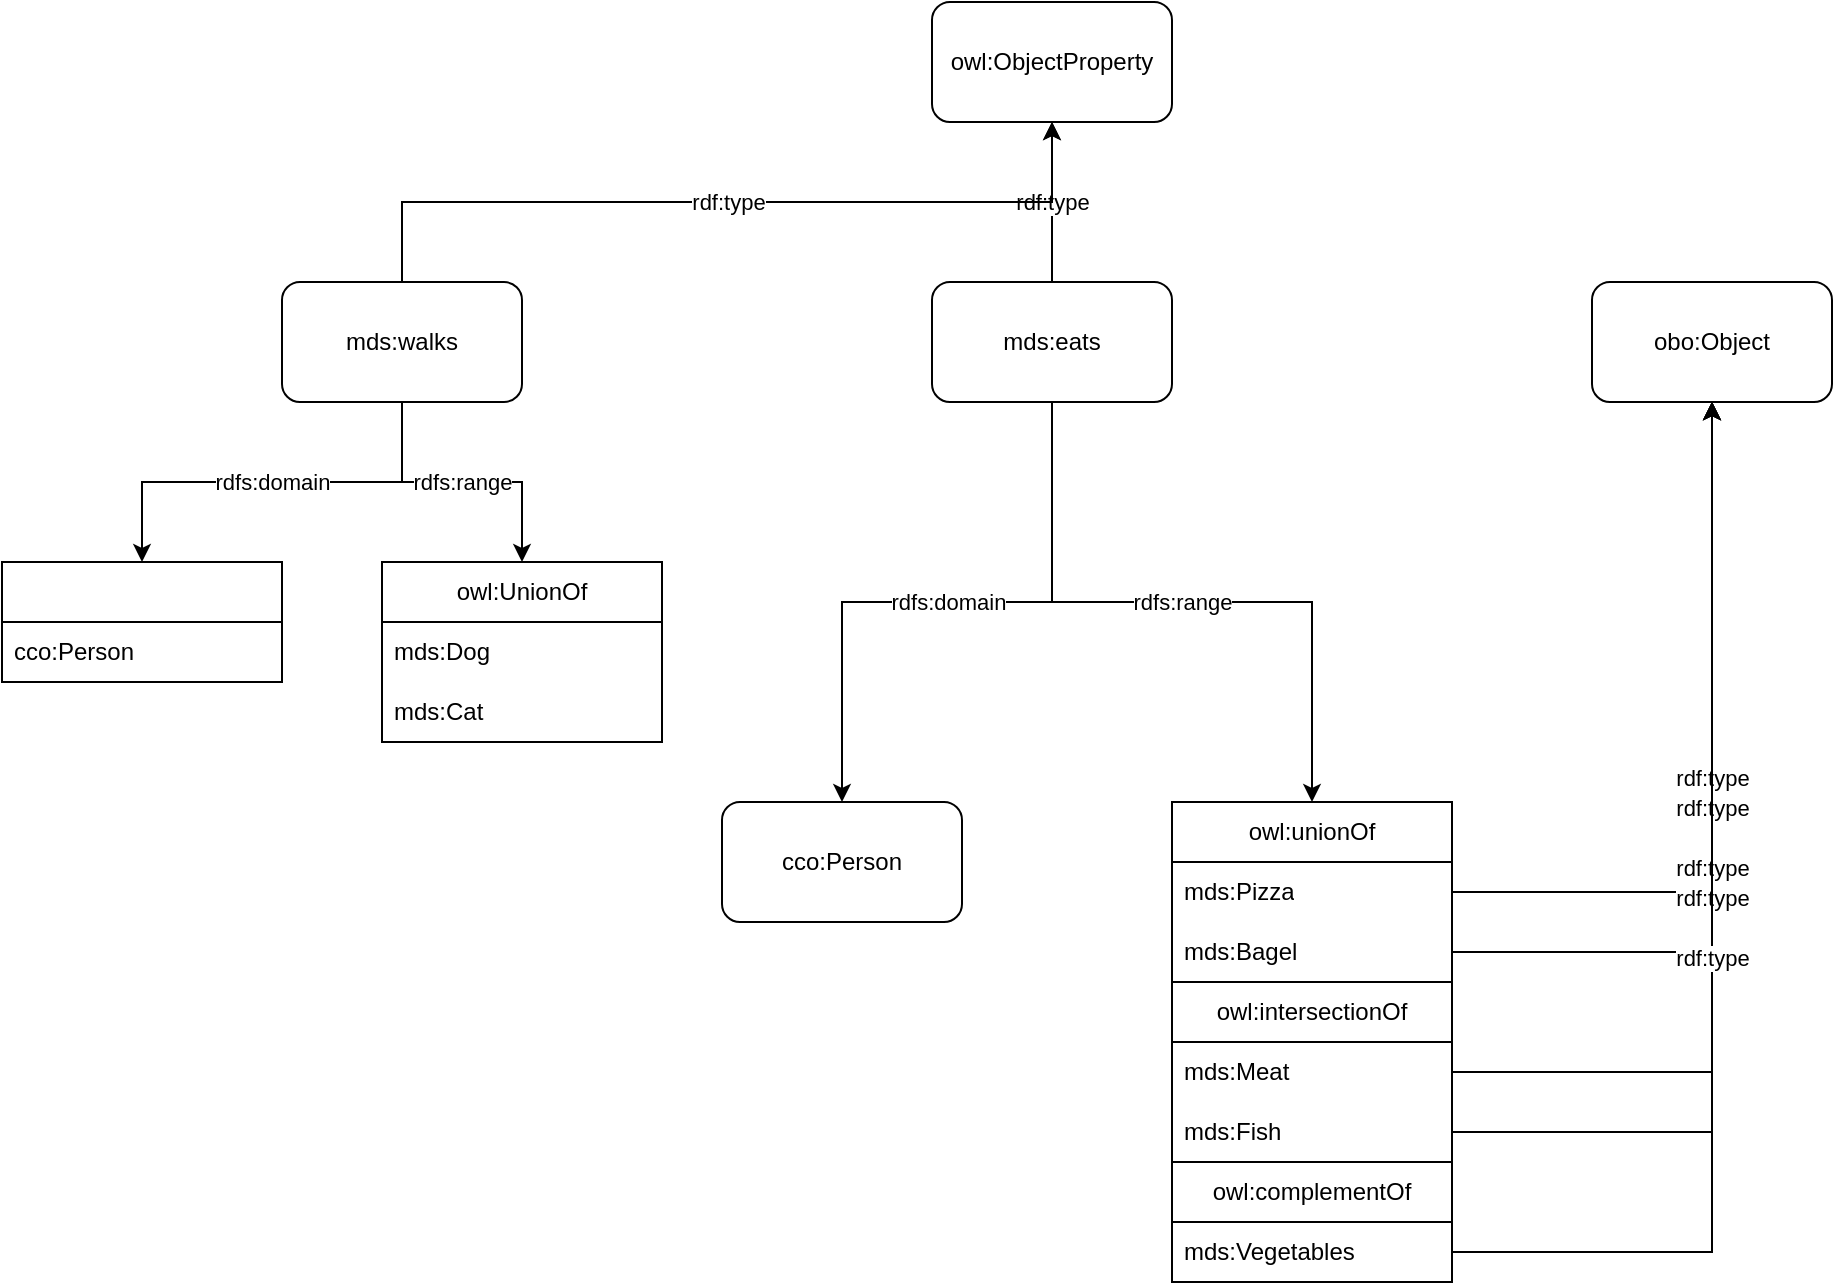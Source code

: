 <mxfile version="28.1.2">
  <diagram name="Page-1" id="qdvesRMPj4O1Rocg-bqA">
    <mxGraphModel dx="2093" dy="734" grid="1" gridSize="10" guides="1" tooltips="1" connect="1" arrows="1" fold="1" page="1" pageScale="1" pageWidth="850" pageHeight="1100" math="0" shadow="0">
      <root>
        <mxCell id="0" />
        <mxCell id="1" parent="0" />
        <mxCell id="QLZrKwGoilWBMGcSkqEt-2" value="rdfs:domain" style="edgeStyle=orthogonalEdgeStyle;rounded=0;orthogonalLoop=1;jettySize=auto;html=1;" parent="1" source="i4VgOor2Gs7T9Ogu9vjQ-2" target="QLZrKwGoilWBMGcSkqEt-1" edge="1">
          <mxGeometry relative="1" as="geometry" />
        </mxCell>
        <mxCell id="QLZrKwGoilWBMGcSkqEt-4" value="rdfs:range" style="edgeStyle=orthogonalEdgeStyle;rounded=0;orthogonalLoop=1;jettySize=auto;html=1;entryX=0.5;entryY=0;entryDx=0;entryDy=0;" parent="1" source="i4VgOor2Gs7T9Ogu9vjQ-2" target="QLZrKwGoilWBMGcSkqEt-5" edge="1">
          <mxGeometry relative="1" as="geometry">
            <mxPoint x="355" y="390" as="targetPoint" />
          </mxGeometry>
        </mxCell>
        <mxCell id="QLZrKwGoilWBMGcSkqEt-18" value="rdf:type" style="edgeStyle=orthogonalEdgeStyle;rounded=0;orthogonalLoop=1;jettySize=auto;html=1;" parent="1" source="i4VgOor2Gs7T9Ogu9vjQ-2" target="QLZrKwGoilWBMGcSkqEt-17" edge="1">
          <mxGeometry relative="1" as="geometry" />
        </mxCell>
        <mxCell id="i4VgOor2Gs7T9Ogu9vjQ-2" value="mds:eats" style="rounded=1;whiteSpace=wrap;html=1;" parent="1" vertex="1">
          <mxGeometry x="175" y="170" width="120" height="60" as="geometry" />
        </mxCell>
        <mxCell id="QLZrKwGoilWBMGcSkqEt-1" value="cco:Person" style="rounded=1;whiteSpace=wrap;html=1;" parent="1" vertex="1">
          <mxGeometry x="70" y="430" width="120" height="60" as="geometry" />
        </mxCell>
        <mxCell id="QLZrKwGoilWBMGcSkqEt-5" value="owl:unionOf" style="swimlane;fontStyle=0;childLayout=stackLayout;horizontal=1;startSize=30;horizontalStack=0;resizeParent=1;resizeParentMax=0;resizeLast=0;collapsible=1;marginBottom=0;whiteSpace=wrap;html=1;" parent="1" vertex="1">
          <mxGeometry x="295" y="430" width="140" height="240" as="geometry" />
        </mxCell>
        <mxCell id="QLZrKwGoilWBMGcSkqEt-6" value="mds:Pizza" style="text;strokeColor=none;fillColor=none;align=left;verticalAlign=middle;spacingLeft=4;spacingRight=4;overflow=hidden;points=[[0,0.5],[1,0.5]];portConstraint=eastwest;rotatable=0;whiteSpace=wrap;html=1;" parent="QLZrKwGoilWBMGcSkqEt-5" vertex="1">
          <mxGeometry y="30" width="140" height="30" as="geometry" />
        </mxCell>
        <mxCell id="QLZrKwGoilWBMGcSkqEt-7" value="mds:Bagel" style="text;strokeColor=none;fillColor=none;align=left;verticalAlign=middle;spacingLeft=4;spacingRight=4;overflow=hidden;points=[[0,0.5],[1,0.5]];portConstraint=eastwest;rotatable=0;whiteSpace=wrap;html=1;" parent="QLZrKwGoilWBMGcSkqEt-5" vertex="1">
          <mxGeometry y="60" width="140" height="30" as="geometry" />
        </mxCell>
        <mxCell id="QLZrKwGoilWBMGcSkqEt-13" value="owl:intersectionOf" style="swimlane;fontStyle=0;childLayout=stackLayout;horizontal=1;startSize=30;horizontalStack=0;resizeParent=1;resizeParentMax=0;resizeLast=0;collapsible=1;marginBottom=0;whiteSpace=wrap;html=1;" parent="QLZrKwGoilWBMGcSkqEt-5" vertex="1">
          <mxGeometry y="90" width="140" height="150" as="geometry" />
        </mxCell>
        <mxCell id="QLZrKwGoilWBMGcSkqEt-14" value="mds:Meat" style="text;strokeColor=none;fillColor=none;align=left;verticalAlign=middle;spacingLeft=4;spacingRight=4;overflow=hidden;points=[[0,0.5],[1,0.5]];portConstraint=eastwest;rotatable=0;whiteSpace=wrap;html=1;" parent="QLZrKwGoilWBMGcSkqEt-13" vertex="1">
          <mxGeometry y="30" width="140" height="30" as="geometry" />
        </mxCell>
        <mxCell id="QLZrKwGoilWBMGcSkqEt-15" value="mds:Fish" style="text;strokeColor=none;fillColor=none;align=left;verticalAlign=middle;spacingLeft=4;spacingRight=4;overflow=hidden;points=[[0,0.5],[1,0.5]];portConstraint=eastwest;rotatable=0;whiteSpace=wrap;html=1;" parent="QLZrKwGoilWBMGcSkqEt-13" vertex="1">
          <mxGeometry y="60" width="140" height="30" as="geometry" />
        </mxCell>
        <mxCell id="QLZrKwGoilWBMGcSkqEt-9" value="owl:complementOf" style="swimlane;fontStyle=0;childLayout=stackLayout;horizontal=1;startSize=30;horizontalStack=0;resizeParent=1;resizeParentMax=0;resizeLast=0;collapsible=1;marginBottom=0;whiteSpace=wrap;html=1;" parent="QLZrKwGoilWBMGcSkqEt-13" vertex="1">
          <mxGeometry y="90" width="140" height="60" as="geometry" />
        </mxCell>
        <mxCell id="QLZrKwGoilWBMGcSkqEt-10" value="mds:Vegetables" style="text;strokeColor=none;fillColor=none;align=left;verticalAlign=middle;spacingLeft=4;spacingRight=4;overflow=hidden;points=[[0,0.5],[1,0.5]];portConstraint=eastwest;rotatable=0;whiteSpace=wrap;html=1;" parent="QLZrKwGoilWBMGcSkqEt-9" vertex="1">
          <mxGeometry y="30" width="140" height="30" as="geometry" />
        </mxCell>
        <mxCell id="QLZrKwGoilWBMGcSkqEt-17" value="owl:ObjectProperty" style="rounded=1;whiteSpace=wrap;html=1;" parent="1" vertex="1">
          <mxGeometry x="175" y="30" width="120" height="60" as="geometry" />
        </mxCell>
        <mxCell id="QLZrKwGoilWBMGcSkqEt-20" value="obo:Object" style="rounded=1;whiteSpace=wrap;html=1;" parent="1" vertex="1">
          <mxGeometry x="505" y="170" width="120" height="60" as="geometry" />
        </mxCell>
        <mxCell id="QLZrKwGoilWBMGcSkqEt-21" value="rdf:type" style="edgeStyle=orthogonalEdgeStyle;rounded=0;orthogonalLoop=1;jettySize=auto;html=1;exitX=1;exitY=0.5;exitDx=0;exitDy=0;entryX=0.5;entryY=1;entryDx=0;entryDy=0;" parent="1" source="QLZrKwGoilWBMGcSkqEt-7" target="QLZrKwGoilWBMGcSkqEt-20" edge="1">
          <mxGeometry relative="1" as="geometry" />
        </mxCell>
        <mxCell id="QLZrKwGoilWBMGcSkqEt-25" value="" style="swimlane;fontStyle=0;childLayout=stackLayout;horizontal=1;startSize=30;horizontalStack=0;resizeParent=1;resizeParentMax=0;resizeLast=0;collapsible=1;marginBottom=0;whiteSpace=wrap;html=1;" parent="1" vertex="1">
          <mxGeometry x="-290" y="310" width="140" height="60" as="geometry" />
        </mxCell>
        <mxCell id="QLZrKwGoilWBMGcSkqEt-44" value="cco:Person" style="text;strokeColor=none;fillColor=none;align=left;verticalAlign=middle;spacingLeft=4;spacingRight=4;overflow=hidden;points=[[0,0.5],[1,0.5]];portConstraint=eastwest;rotatable=0;whiteSpace=wrap;html=1;" parent="QLZrKwGoilWBMGcSkqEt-25" vertex="1">
          <mxGeometry y="30" width="140" height="30" as="geometry" />
        </mxCell>
        <mxCell id="QLZrKwGoilWBMGcSkqEt-36" value="rdf:type" style="edgeStyle=orthogonalEdgeStyle;rounded=0;orthogonalLoop=1;jettySize=auto;html=1;exitX=0.5;exitY=0;exitDx=0;exitDy=0;entryX=0.5;entryY=1;entryDx=0;entryDy=0;" parent="1" source="QLZrKwGoilWBMGcSkqEt-35" target="QLZrKwGoilWBMGcSkqEt-17" edge="1">
          <mxGeometry relative="1" as="geometry" />
        </mxCell>
        <mxCell id="QLZrKwGoilWBMGcSkqEt-37" value="rdfs:domain" style="edgeStyle=orthogonalEdgeStyle;rounded=0;orthogonalLoop=1;jettySize=auto;html=1;exitX=0.5;exitY=1;exitDx=0;exitDy=0;entryX=0.5;entryY=0;entryDx=0;entryDy=0;" parent="1" source="QLZrKwGoilWBMGcSkqEt-35" target="QLZrKwGoilWBMGcSkqEt-25" edge="1">
          <mxGeometry relative="1" as="geometry" />
        </mxCell>
        <mxCell id="QLZrKwGoilWBMGcSkqEt-42" value="rdfs:range" style="edgeStyle=orthogonalEdgeStyle;rounded=0;orthogonalLoop=1;jettySize=auto;html=1;exitX=0.5;exitY=1;exitDx=0;exitDy=0;entryX=0.5;entryY=0;entryDx=0;entryDy=0;" parent="1" source="QLZrKwGoilWBMGcSkqEt-35" target="QLZrKwGoilWBMGcSkqEt-38" edge="1">
          <mxGeometry relative="1" as="geometry" />
        </mxCell>
        <mxCell id="QLZrKwGoilWBMGcSkqEt-35" value="mds:walks" style="rounded=1;whiteSpace=wrap;html=1;" parent="1" vertex="1">
          <mxGeometry x="-150" y="170" width="120" height="60" as="geometry" />
        </mxCell>
        <mxCell id="QLZrKwGoilWBMGcSkqEt-38" value="owl:UnionOf" style="swimlane;fontStyle=0;childLayout=stackLayout;horizontal=1;startSize=30;horizontalStack=0;resizeParent=1;resizeParentMax=0;resizeLast=0;collapsible=1;marginBottom=0;whiteSpace=wrap;html=1;" parent="1" vertex="1">
          <mxGeometry x="-100" y="310" width="140" height="90" as="geometry" />
        </mxCell>
        <mxCell id="QLZrKwGoilWBMGcSkqEt-39" value="mds:Dog" style="text;strokeColor=none;fillColor=none;align=left;verticalAlign=middle;spacingLeft=4;spacingRight=4;overflow=hidden;points=[[0,0.5],[1,0.5]];portConstraint=eastwest;rotatable=0;whiteSpace=wrap;html=1;" parent="QLZrKwGoilWBMGcSkqEt-38" vertex="1">
          <mxGeometry y="30" width="140" height="30" as="geometry" />
        </mxCell>
        <mxCell id="QLZrKwGoilWBMGcSkqEt-40" value="mds:Cat" style="text;strokeColor=none;fillColor=none;align=left;verticalAlign=middle;spacingLeft=4;spacingRight=4;overflow=hidden;points=[[0,0.5],[1,0.5]];portConstraint=eastwest;rotatable=0;whiteSpace=wrap;html=1;" parent="QLZrKwGoilWBMGcSkqEt-38" vertex="1">
          <mxGeometry y="60" width="140" height="30" as="geometry" />
        </mxCell>
        <mxCell id="GzpnzyEDmhOAY4mwcrTP-1" value="rdf:type" style="edgeStyle=orthogonalEdgeStyle;rounded=0;orthogonalLoop=1;jettySize=auto;html=1;exitX=1;exitY=0.5;exitDx=0;exitDy=0;entryX=0.5;entryY=1;entryDx=0;entryDy=0;" edge="1" parent="1" source="QLZrKwGoilWBMGcSkqEt-6" target="QLZrKwGoilWBMGcSkqEt-20">
          <mxGeometry relative="1" as="geometry" />
        </mxCell>
        <mxCell id="GzpnzyEDmhOAY4mwcrTP-2" value="rdf:type" style="edgeStyle=orthogonalEdgeStyle;rounded=0;orthogonalLoop=1;jettySize=auto;html=1;exitX=1;exitY=0.5;exitDx=0;exitDy=0;entryX=0.5;entryY=1;entryDx=0;entryDy=0;" edge="1" parent="1" source="QLZrKwGoilWBMGcSkqEt-14" target="QLZrKwGoilWBMGcSkqEt-20">
          <mxGeometry relative="1" as="geometry" />
        </mxCell>
        <mxCell id="GzpnzyEDmhOAY4mwcrTP-3" value="rdf:type" style="edgeStyle=orthogonalEdgeStyle;rounded=0;orthogonalLoop=1;jettySize=auto;html=1;exitX=1;exitY=0.5;exitDx=0;exitDy=0;entryX=0.5;entryY=1;entryDx=0;entryDy=0;" edge="1" parent="1" source="QLZrKwGoilWBMGcSkqEt-15" target="QLZrKwGoilWBMGcSkqEt-20">
          <mxGeometry relative="1" as="geometry" />
        </mxCell>
        <mxCell id="GzpnzyEDmhOAY4mwcrTP-4" value="rdf:type" style="edgeStyle=orthogonalEdgeStyle;rounded=0;orthogonalLoop=1;jettySize=auto;html=1;exitX=1;exitY=0.5;exitDx=0;exitDy=0;entryX=0.5;entryY=1;entryDx=0;entryDy=0;" edge="1" parent="1" source="QLZrKwGoilWBMGcSkqEt-10" target="QLZrKwGoilWBMGcSkqEt-20">
          <mxGeometry relative="1" as="geometry" />
        </mxCell>
      </root>
    </mxGraphModel>
  </diagram>
</mxfile>
